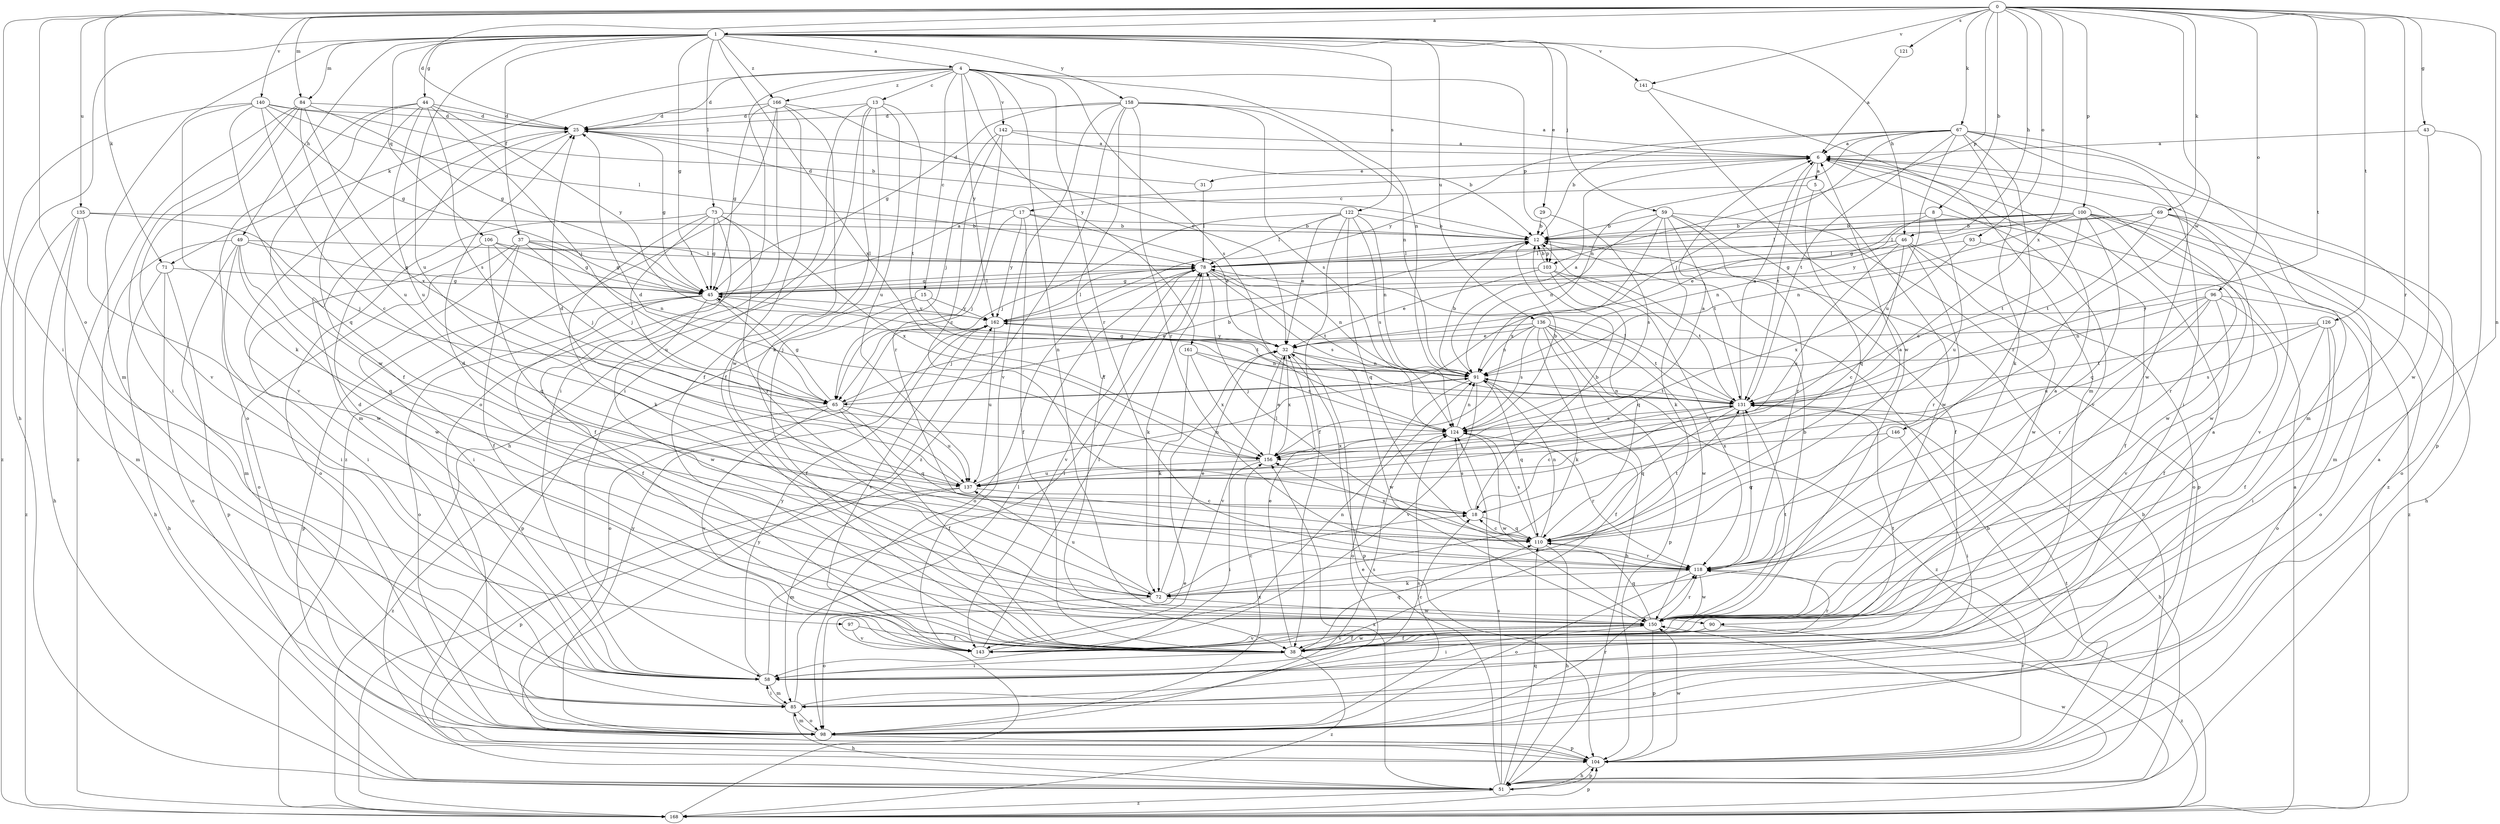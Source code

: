 strict digraph  {
0;
1;
4;
5;
6;
8;
12;
13;
15;
17;
18;
25;
29;
31;
32;
37;
38;
43;
44;
45;
46;
49;
51;
58;
59;
65;
67;
69;
71;
72;
73;
78;
84;
85;
90;
91;
93;
96;
97;
98;
100;
103;
104;
106;
110;
118;
121;
122;
124;
126;
131;
135;
136;
137;
140;
141;
142;
143;
146;
150;
156;
158;
161;
162;
166;
168;
0 -> 1  [label=a];
0 -> 8  [label=b];
0 -> 25  [label=d];
0 -> 43  [label=g];
0 -> 46  [label=h];
0 -> 58  [label=i];
0 -> 67  [label=k];
0 -> 69  [label=k];
0 -> 71  [label=k];
0 -> 84  [label=m];
0 -> 90  [label=n];
0 -> 93  [label=o];
0 -> 96  [label=o];
0 -> 97  [label=o];
0 -> 100  [label=p];
0 -> 103  [label=p];
0 -> 118  [label=r];
0 -> 121  [label=s];
0 -> 126  [label=t];
0 -> 131  [label=t];
0 -> 135  [label=u];
0 -> 140  [label=v];
0 -> 141  [label=v];
0 -> 146  [label=w];
0 -> 156  [label=x];
1 -> 4  [label=a];
1 -> 29  [label=e];
1 -> 37  [label=f];
1 -> 44  [label=g];
1 -> 45  [label=g];
1 -> 46  [label=h];
1 -> 49  [label=h];
1 -> 51  [label=h];
1 -> 59  [label=j];
1 -> 73  [label=l];
1 -> 84  [label=m];
1 -> 85  [label=m];
1 -> 106  [label=q];
1 -> 122  [label=s];
1 -> 136  [label=u];
1 -> 137  [label=u];
1 -> 141  [label=v];
1 -> 156  [label=x];
1 -> 158  [label=y];
1 -> 166  [label=z];
4 -> 13  [label=c];
4 -> 15  [label=c];
4 -> 25  [label=d];
4 -> 71  [label=k];
4 -> 90  [label=n];
4 -> 91  [label=n];
4 -> 98  [label=o];
4 -> 103  [label=p];
4 -> 118  [label=r];
4 -> 124  [label=s];
4 -> 142  [label=v];
4 -> 161  [label=y];
4 -> 162  [label=y];
4 -> 166  [label=z];
5 -> 17  [label=c];
5 -> 110  [label=q];
5 -> 150  [label=w];
6 -> 5  [label=a];
6 -> 31  [label=e];
6 -> 131  [label=t];
6 -> 143  [label=v];
6 -> 168  [label=z];
8 -> 12  [label=b];
8 -> 32  [label=e];
8 -> 137  [label=u];
8 -> 168  [label=z];
12 -> 78  [label=l];
12 -> 103  [label=p];
13 -> 25  [label=d];
13 -> 38  [label=f];
13 -> 51  [label=h];
13 -> 58  [label=i];
13 -> 72  [label=k];
13 -> 131  [label=t];
13 -> 137  [label=u];
15 -> 38  [label=f];
15 -> 104  [label=p];
15 -> 131  [label=t];
15 -> 162  [label=y];
17 -> 12  [label=b];
17 -> 25  [label=d];
17 -> 32  [label=e];
17 -> 38  [label=f];
17 -> 65  [label=j];
17 -> 162  [label=y];
18 -> 12  [label=b];
18 -> 110  [label=q];
18 -> 124  [label=s];
25 -> 6  [label=a];
25 -> 45  [label=g];
25 -> 85  [label=m];
25 -> 143  [label=v];
29 -> 12  [label=b];
29 -> 124  [label=s];
31 -> 25  [label=d];
31 -> 78  [label=l];
32 -> 91  [label=n];
32 -> 104  [label=p];
32 -> 143  [label=v];
32 -> 150  [label=w];
32 -> 156  [label=x];
32 -> 162  [label=y];
37 -> 38  [label=f];
37 -> 45  [label=g];
37 -> 58  [label=i];
37 -> 65  [label=j];
37 -> 78  [label=l];
37 -> 91  [label=n];
37 -> 98  [label=o];
38 -> 32  [label=e];
38 -> 58  [label=i];
38 -> 110  [label=q];
38 -> 118  [label=r];
38 -> 131  [label=t];
38 -> 150  [label=w];
38 -> 168  [label=z];
43 -> 6  [label=a];
43 -> 104  [label=p];
43 -> 150  [label=w];
44 -> 25  [label=d];
44 -> 38  [label=f];
44 -> 65  [label=j];
44 -> 98  [label=o];
44 -> 124  [label=s];
44 -> 137  [label=u];
44 -> 150  [label=w];
44 -> 162  [label=y];
45 -> 6  [label=a];
45 -> 38  [label=f];
45 -> 65  [label=j];
45 -> 78  [label=l];
45 -> 98  [label=o];
45 -> 104  [label=p];
45 -> 150  [label=w];
45 -> 162  [label=y];
46 -> 18  [label=c];
46 -> 45  [label=g];
46 -> 78  [label=l];
46 -> 98  [label=o];
46 -> 118  [label=r];
46 -> 137  [label=u];
46 -> 150  [label=w];
49 -> 45  [label=g];
49 -> 51  [label=h];
49 -> 58  [label=i];
49 -> 78  [label=l];
49 -> 85  [label=m];
49 -> 110  [label=q];
49 -> 150  [label=w];
51 -> 12  [label=b];
51 -> 32  [label=e];
51 -> 104  [label=p];
51 -> 110  [label=q];
51 -> 124  [label=s];
51 -> 150  [label=w];
51 -> 156  [label=x];
51 -> 168  [label=z];
58 -> 18  [label=c];
58 -> 25  [label=d];
58 -> 78  [label=l];
58 -> 85  [label=m];
58 -> 162  [label=y];
59 -> 12  [label=b];
59 -> 38  [label=f];
59 -> 72  [label=k];
59 -> 91  [label=n];
59 -> 104  [label=p];
59 -> 118  [label=r];
59 -> 131  [label=t];
59 -> 156  [label=x];
65 -> 12  [label=b];
65 -> 38  [label=f];
65 -> 45  [label=g];
65 -> 110  [label=q];
65 -> 137  [label=u];
65 -> 143  [label=v];
65 -> 168  [label=z];
67 -> 6  [label=a];
67 -> 12  [label=b];
67 -> 58  [label=i];
67 -> 65  [label=j];
67 -> 72  [label=k];
67 -> 85  [label=m];
67 -> 91  [label=n];
67 -> 118  [label=r];
67 -> 131  [label=t];
67 -> 137  [label=u];
67 -> 150  [label=w];
67 -> 162  [label=y];
69 -> 12  [label=b];
69 -> 78  [label=l];
69 -> 91  [label=n];
69 -> 98  [label=o];
69 -> 131  [label=t];
69 -> 143  [label=v];
69 -> 150  [label=w];
71 -> 45  [label=g];
71 -> 51  [label=h];
71 -> 98  [label=o];
71 -> 104  [label=p];
72 -> 18  [label=c];
72 -> 25  [label=d];
72 -> 32  [label=e];
72 -> 98  [label=o];
72 -> 137  [label=u];
72 -> 150  [label=w];
73 -> 12  [label=b];
73 -> 38  [label=f];
73 -> 45  [label=g];
73 -> 72  [label=k];
73 -> 98  [label=o];
73 -> 118  [label=r];
73 -> 137  [label=u];
73 -> 156  [label=x];
78 -> 45  [label=g];
78 -> 72  [label=k];
78 -> 91  [label=n];
78 -> 98  [label=o];
78 -> 124  [label=s];
78 -> 131  [label=t];
78 -> 143  [label=v];
84 -> 25  [label=d];
84 -> 45  [label=g];
84 -> 58  [label=i];
84 -> 137  [label=u];
84 -> 143  [label=v];
84 -> 156  [label=x];
84 -> 168  [label=z];
85 -> 6  [label=a];
85 -> 51  [label=h];
85 -> 58  [label=i];
85 -> 78  [label=l];
85 -> 98  [label=o];
85 -> 124  [label=s];
90 -> 38  [label=f];
90 -> 143  [label=v];
90 -> 168  [label=z];
91 -> 6  [label=a];
91 -> 12  [label=b];
91 -> 38  [label=f];
91 -> 45  [label=g];
91 -> 65  [label=j];
91 -> 98  [label=o];
91 -> 110  [label=q];
91 -> 131  [label=t];
91 -> 143  [label=v];
93 -> 38  [label=f];
93 -> 78  [label=l];
93 -> 156  [label=x];
96 -> 38  [label=f];
96 -> 91  [label=n];
96 -> 98  [label=o];
96 -> 118  [label=r];
96 -> 137  [label=u];
96 -> 143  [label=v];
96 -> 162  [label=y];
97 -> 38  [label=f];
97 -> 143  [label=v];
98 -> 85  [label=m];
98 -> 104  [label=p];
98 -> 118  [label=r];
98 -> 124  [label=s];
98 -> 156  [label=x];
98 -> 162  [label=y];
100 -> 12  [label=b];
100 -> 45  [label=g];
100 -> 51  [label=h];
100 -> 78  [label=l];
100 -> 85  [label=m];
100 -> 91  [label=n];
100 -> 110  [label=q];
100 -> 118  [label=r];
100 -> 131  [label=t];
100 -> 150  [label=w];
100 -> 162  [label=y];
103 -> 12  [label=b];
103 -> 32  [label=e];
103 -> 45  [label=g];
103 -> 110  [label=q];
103 -> 118  [label=r];
103 -> 131  [label=t];
104 -> 6  [label=a];
104 -> 51  [label=h];
104 -> 118  [label=r];
104 -> 131  [label=t];
104 -> 150  [label=w];
104 -> 162  [label=y];
106 -> 45  [label=g];
106 -> 58  [label=i];
106 -> 65  [label=j];
106 -> 78  [label=l];
106 -> 110  [label=q];
110 -> 6  [label=a];
110 -> 18  [label=c];
110 -> 51  [label=h];
110 -> 91  [label=n];
110 -> 118  [label=r];
110 -> 124  [label=s];
110 -> 131  [label=t];
110 -> 156  [label=x];
118 -> 72  [label=k];
118 -> 78  [label=l];
118 -> 98  [label=o];
118 -> 150  [label=w];
121 -> 6  [label=a];
122 -> 12  [label=b];
122 -> 32  [label=e];
122 -> 38  [label=f];
122 -> 65  [label=j];
122 -> 78  [label=l];
122 -> 91  [label=n];
122 -> 110  [label=q];
122 -> 124  [label=s];
124 -> 12  [label=b];
124 -> 91  [label=n];
124 -> 118  [label=r];
124 -> 150  [label=w];
124 -> 156  [label=x];
126 -> 32  [label=e];
126 -> 38  [label=f];
126 -> 58  [label=i];
126 -> 98  [label=o];
126 -> 124  [label=s];
126 -> 131  [label=t];
131 -> 6  [label=a];
131 -> 18  [label=c];
131 -> 51  [label=h];
131 -> 78  [label=l];
131 -> 91  [label=n];
131 -> 110  [label=q];
131 -> 118  [label=r];
131 -> 124  [label=s];
135 -> 12  [label=b];
135 -> 51  [label=h];
135 -> 65  [label=j];
135 -> 85  [label=m];
135 -> 150  [label=w];
135 -> 168  [label=z];
136 -> 32  [label=e];
136 -> 51  [label=h];
136 -> 65  [label=j];
136 -> 72  [label=k];
136 -> 91  [label=n];
136 -> 104  [label=p];
136 -> 124  [label=s];
136 -> 131  [label=t];
136 -> 150  [label=w];
136 -> 168  [label=z];
137 -> 18  [label=c];
137 -> 25  [label=d];
137 -> 85  [label=m];
137 -> 91  [label=n];
137 -> 104  [label=p];
137 -> 131  [label=t];
140 -> 12  [label=b];
140 -> 18  [label=c];
140 -> 25  [label=d];
140 -> 45  [label=g];
140 -> 72  [label=k];
140 -> 78  [label=l];
140 -> 110  [label=q];
140 -> 168  [label=z];
141 -> 85  [label=m];
141 -> 150  [label=w];
142 -> 6  [label=a];
142 -> 12  [label=b];
142 -> 18  [label=c];
142 -> 65  [label=j];
142 -> 118  [label=r];
143 -> 78  [label=l];
143 -> 91  [label=n];
146 -> 58  [label=i];
146 -> 110  [label=q];
146 -> 156  [label=x];
150 -> 6  [label=a];
150 -> 12  [label=b];
150 -> 38  [label=f];
150 -> 58  [label=i];
150 -> 104  [label=p];
150 -> 110  [label=q];
150 -> 118  [label=r];
150 -> 131  [label=t];
150 -> 143  [label=v];
156 -> 6  [label=a];
156 -> 25  [label=d];
156 -> 32  [label=e];
156 -> 58  [label=i];
156 -> 137  [label=u];
158 -> 6  [label=a];
158 -> 25  [label=d];
158 -> 38  [label=f];
158 -> 45  [label=g];
158 -> 91  [label=n];
158 -> 118  [label=r];
158 -> 124  [label=s];
158 -> 143  [label=v];
158 -> 168  [label=z];
161 -> 72  [label=k];
161 -> 91  [label=n];
161 -> 124  [label=s];
161 -> 156  [label=x];
162 -> 32  [label=e];
162 -> 78  [label=l];
162 -> 98  [label=o];
162 -> 137  [label=u];
162 -> 143  [label=v];
166 -> 25  [label=d];
166 -> 32  [label=e];
166 -> 38  [label=f];
166 -> 45  [label=g];
166 -> 58  [label=i];
166 -> 150  [label=w];
166 -> 168  [label=z];
168 -> 6  [label=a];
168 -> 12  [label=b];
168 -> 32  [label=e];
168 -> 104  [label=p];
}
